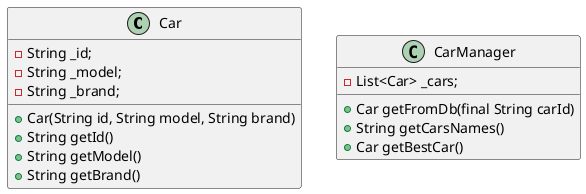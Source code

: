 @startuml
'https://plantuml.com/class-diagram
class Car {
    - String _id;
    - String _model;
    - String _brand;
    + Car(String id, String model, String brand)
    + String getId()
    + String getModel()
    + String getBrand()
}
class CarManager {
    - List<Car> _cars;
    + Car getFromDb(final String carId)
    + String getCarsNames()
    + Car getBestCar()
}
@enduml